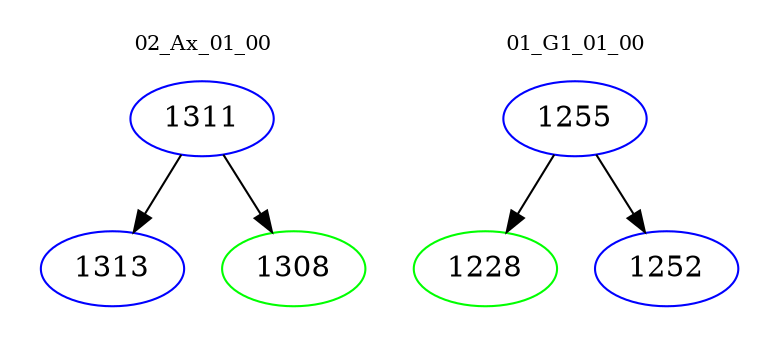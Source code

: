 digraph{
subgraph cluster_0 {
color = white
label = "02_Ax_01_00";
fontsize=10;
T0_1311 [label="1311", color="blue"]
T0_1311 -> T0_1313 [color="black"]
T0_1313 [label="1313", color="blue"]
T0_1311 -> T0_1308 [color="black"]
T0_1308 [label="1308", color="green"]
}
subgraph cluster_1 {
color = white
label = "01_G1_01_00";
fontsize=10;
T1_1255 [label="1255", color="blue"]
T1_1255 -> T1_1228 [color="black"]
T1_1228 [label="1228", color="green"]
T1_1255 -> T1_1252 [color="black"]
T1_1252 [label="1252", color="blue"]
}
}
